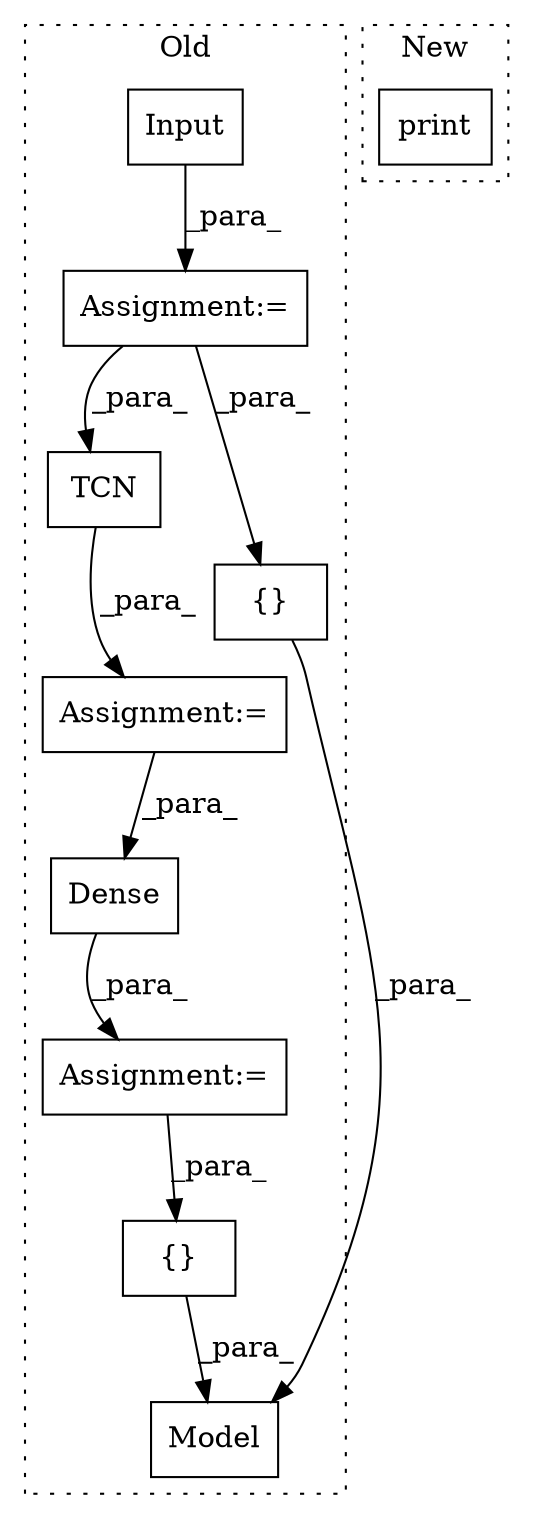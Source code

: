 digraph G {
subgraph cluster0 {
1 [label="Model" a="32" s="532,563" l="6,1" shape="box"];
3 [label="Input" a="32" s="408,450" l="11,2" shape="box"];
4 [label="Dense" a="32" s="512,519" l="6,1" shape="box"];
5 [label="Assignment:=" a="7" s="511" l="1" shape="box"];
6 [label="Assignment:=" a="7" s="479" l="1" shape="box"];
7 [label="Assignment:=" a="7" s="407" l="1" shape="box"];
8 [label="{}" a="4" s="560,562" l="1,1" shape="box"];
9 [label="TCN" a="32" s="480,485" l="4,1" shape="box"];
10 [label="{}" a="4" s="547,549" l="1,1" shape="box"];
label = "Old";
style="dotted";
}
subgraph cluster1 {
2 [label="print" a="32" s="1296,1333" l="6,1" shape="box"];
label = "New";
style="dotted";
}
3 -> 7 [label="_para_"];
4 -> 5 [label="_para_"];
5 -> 8 [label="_para_"];
6 -> 4 [label="_para_"];
7 -> 9 [label="_para_"];
7 -> 10 [label="_para_"];
8 -> 1 [label="_para_"];
9 -> 6 [label="_para_"];
10 -> 1 [label="_para_"];
}